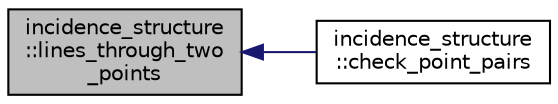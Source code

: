 digraph "incidence_structure::lines_through_two_points"
{
  edge [fontname="Helvetica",fontsize="10",labelfontname="Helvetica",labelfontsize="10"];
  node [fontname="Helvetica",fontsize="10",shape=record];
  rankdir="LR";
  Node5261 [label="incidence_structure\l::lines_through_two\l_points",height=0.2,width=0.4,color="black", fillcolor="grey75", style="filled", fontcolor="black"];
  Node5261 -> Node5262 [dir="back",color="midnightblue",fontsize="10",style="solid",fontname="Helvetica"];
  Node5262 [label="incidence_structure\l::check_point_pairs",height=0.2,width=0.4,color="black", fillcolor="white", style="filled",URL="$da/d8a/classincidence__structure.html#a450b2acc1b10fd9a260f131913d3fc6d"];
}
